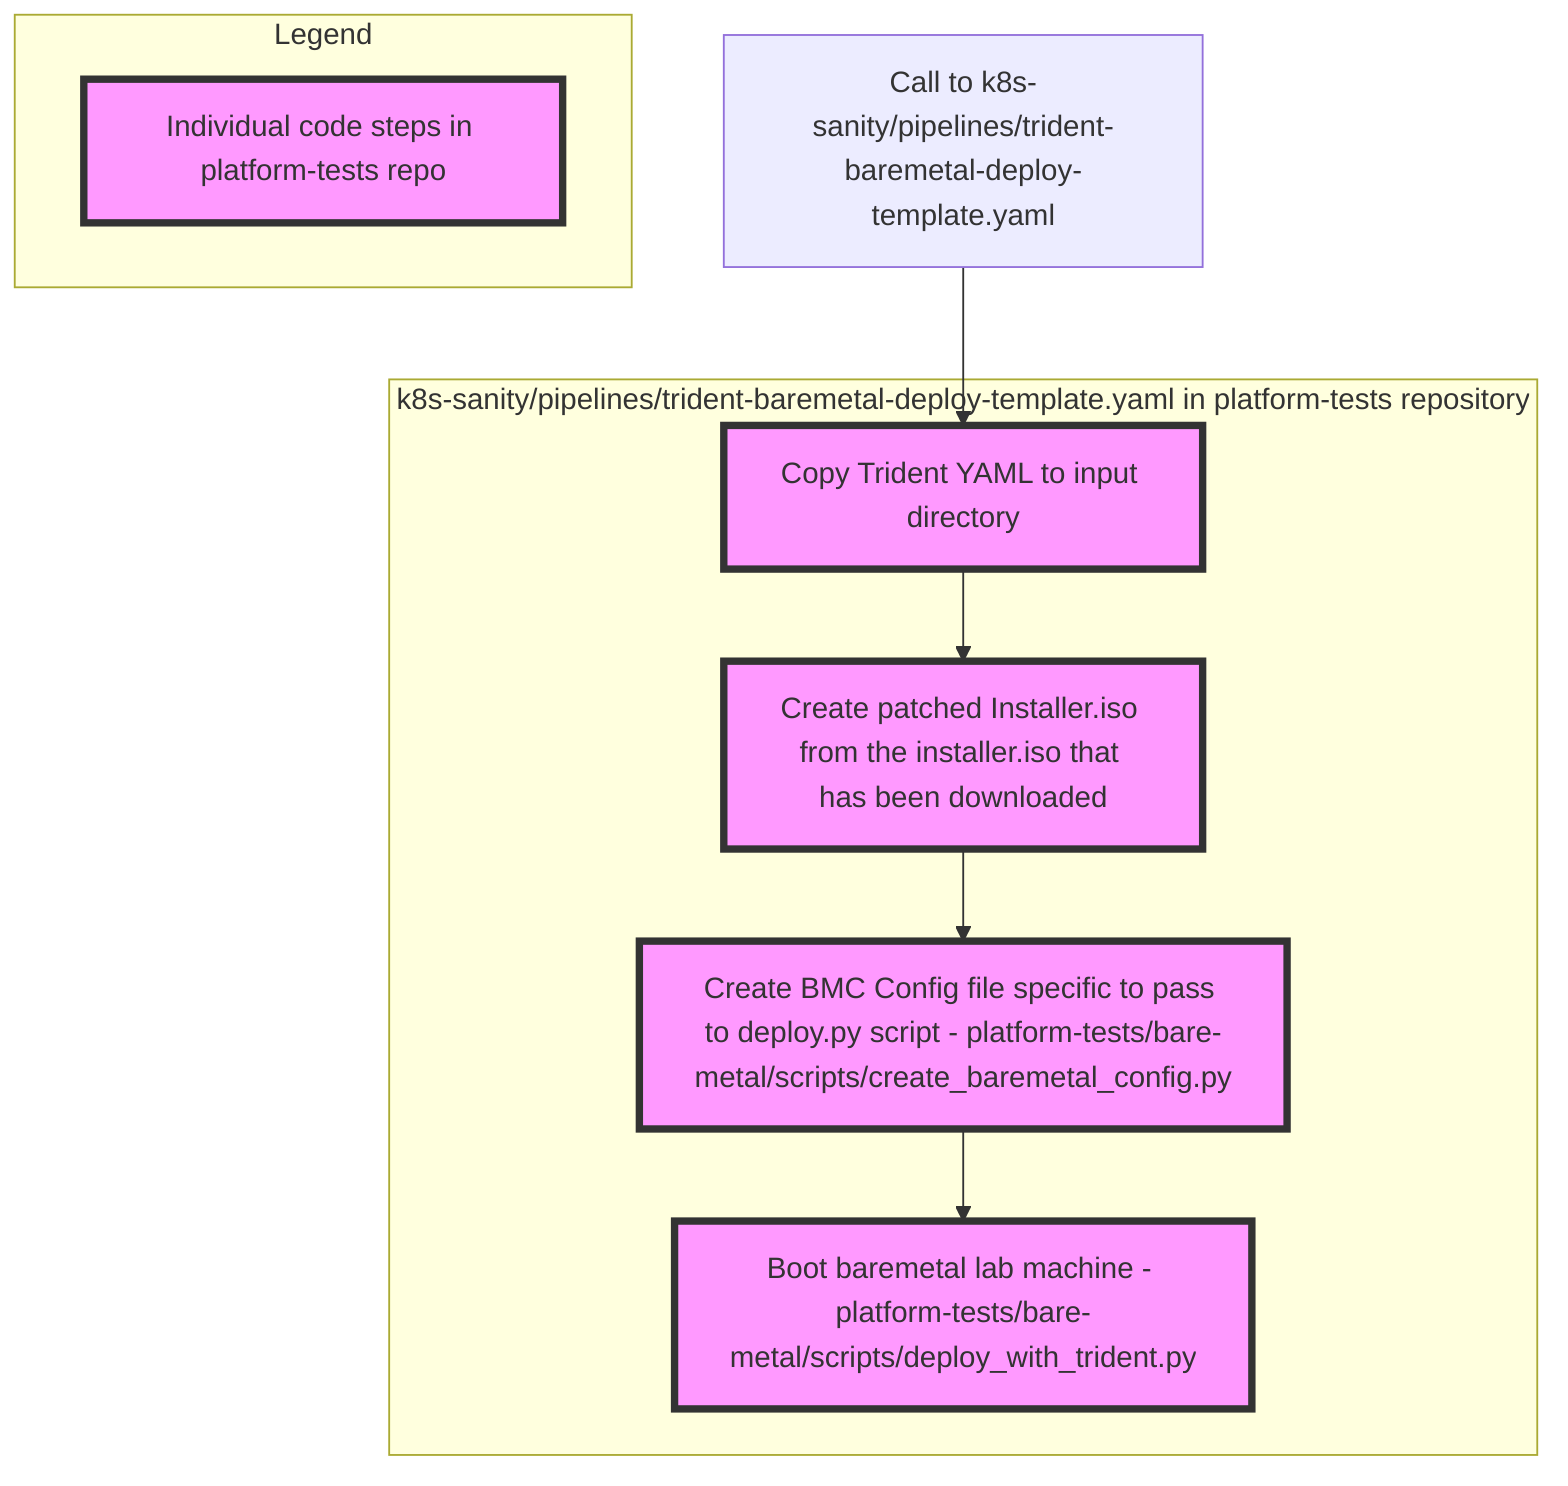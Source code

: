 graph TD
classDef Purple fill:#f9f,stroke:#333,stroke-width:4px;
L0[Call to k8s-sanity/pipelines/trident-baremetal-deploy-template.yaml] --> L1[Copy Trident YAML to input directory] 
subgraph k8s-sanity/pipelines/trident-baremetal-deploy-template.yaml in platform-tests repository
    L1 --> L2[Create patched Installer.iso from the installer.iso that has been downloaded]
    L2 --> L3[Create BMC Config file specific to pass to deploy.py script - platform-tests/bare-metal/scripts/create_baremetal_config.py]
    L3 --> L4[Boot baremetal lab machine - platform-tests/bare-metal/scripts/deploy_with_trident.py]
    class L1,L2,L3,L4 Purple; 
end
subgraph Legend
    LE1[Individual code steps in platform-tests repo]
    class LE1 Purple;
end